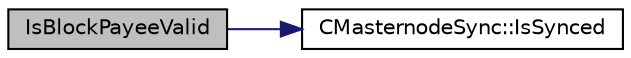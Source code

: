 digraph "IsBlockPayeeValid"
{
  edge [fontname="Helvetica",fontsize="10",labelfontname="Helvetica",labelfontsize="10"];
  node [fontname="Helvetica",fontsize="10",shape=record];
  rankdir="LR";
  Node88 [label="IsBlockPayeeValid",height=0.2,width=0.4,color="black", fillcolor="grey75", style="filled", fontcolor="black"];
  Node88 -> Node89 [color="midnightblue",fontsize="10",style="solid",fontname="Helvetica"];
  Node89 [label="CMasternodeSync::IsSynced",height=0.2,width=0.4,color="black", fillcolor="white", style="filled",URL="$class_c_masternode_sync.html#ab1f58bda356a30a15ae1733e238f188f"];
}

